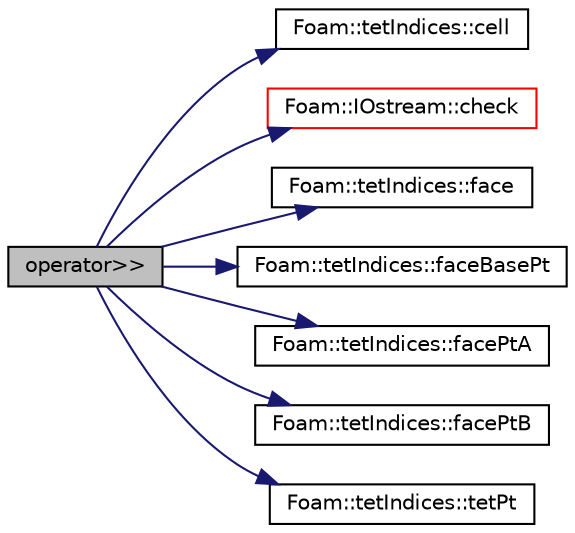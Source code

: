 digraph "operator&gt;&gt;"
{
  bgcolor="transparent";
  edge [fontname="Helvetica",fontsize="10",labelfontname="Helvetica",labelfontsize="10"];
  node [fontname="Helvetica",fontsize="10",shape=record];
  rankdir="LR";
  Node1 [label="operator\>\>",height=0.2,width=0.4,color="black", fillcolor="grey75", style="filled", fontcolor="black"];
  Node1 -> Node2 [color="midnightblue",fontsize="10",style="solid",fontname="Helvetica"];
  Node2 [label="Foam::tetIndices::cell",height=0.2,width=0.4,color="black",URL="$a02660.html#abd964e612948e0da2bdb37221829aa37",tooltip="Return the cell. "];
  Node1 -> Node3 [color="midnightblue",fontsize="10",style="solid",fontname="Helvetica"];
  Node3 [label="Foam::IOstream::check",height=0.2,width=0.4,color="red",URL="$a01209.html#af85c845c01b78192c2f5302a271d153d",tooltip="Check IOstream status for given operation. "];
  Node1 -> Node4 [color="midnightblue",fontsize="10",style="solid",fontname="Helvetica"];
  Node4 [label="Foam::tetIndices::face",height=0.2,width=0.4,color="black",URL="$a02660.html#aa7c10231d818b82cefb2bb4ef6d92494",tooltip="Return the face. "];
  Node1 -> Node5 [color="midnightblue",fontsize="10",style="solid",fontname="Helvetica"];
  Node5 [label="Foam::tetIndices::faceBasePt",height=0.2,width=0.4,color="black",URL="$a02660.html#a68b24952894ad64e271369dc69792c04",tooltip="Return the face base point. "];
  Node1 -> Node6 [color="midnightblue",fontsize="10",style="solid",fontname="Helvetica"];
  Node6 [label="Foam::tetIndices::facePtA",height=0.2,width=0.4,color="black",URL="$a02660.html#a425c9489685f39c1fe6608161f0a876f",tooltip="Return face point A. "];
  Node1 -> Node7 [color="midnightblue",fontsize="10",style="solid",fontname="Helvetica"];
  Node7 [label="Foam::tetIndices::facePtB",height=0.2,width=0.4,color="black",URL="$a02660.html#a6ab76182cf2fbace9fafc253e511e936",tooltip="Return face point B. "];
  Node1 -> Node8 [color="midnightblue",fontsize="10",style="solid",fontname="Helvetica"];
  Node8 [label="Foam::tetIndices::tetPt",height=0.2,width=0.4,color="black",URL="$a02660.html#ac91df29c239ce81d2deef56c9f5769c4",tooltip="Return the characterising tetPtI. "];
}
